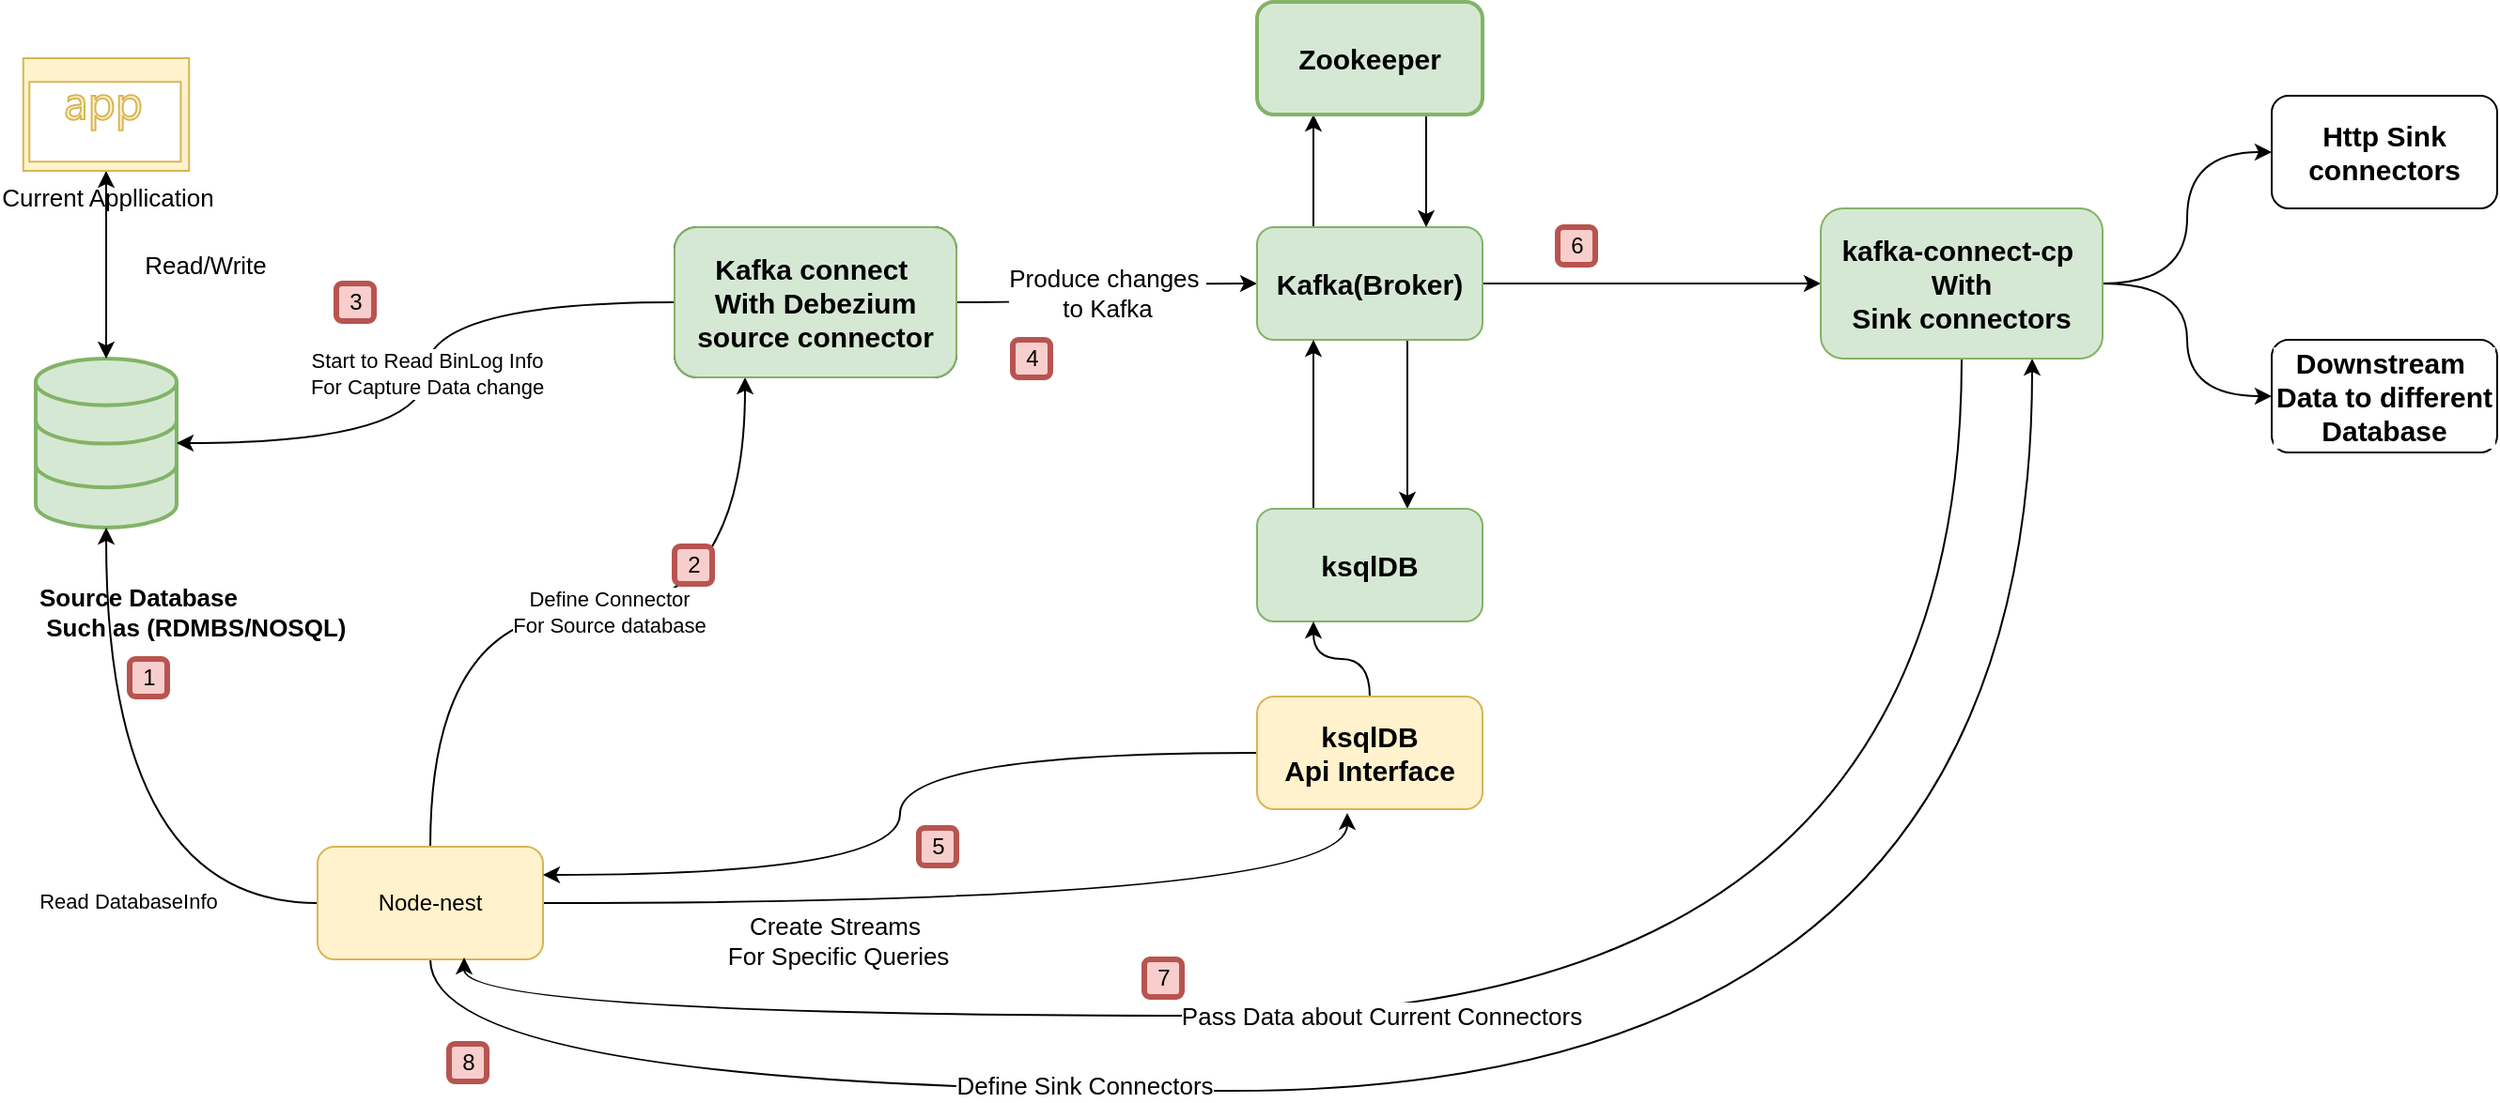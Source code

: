 <mxfile version="13.10.0" type="device"><diagram id="x8tbihMZdHFUPu1ADgfF" name="Page-1"><mxGraphModel dx="1673" dy="2034" grid="1" gridSize="10" guides="1" tooltips="1" connect="1" arrows="1" fold="1" page="1" pageScale="1" pageWidth="850" pageHeight="1100" math="0" shadow="0"><root><mxCell id="0"/><mxCell id="1" parent="0"/><mxCell id="2nk--dIM-fLhcLodJtja-13" value="" style="edgeStyle=orthogonalEdgeStyle;orthogonalLoop=1;jettySize=auto;html=1;fontSize=13;entryX=0.5;entryY=1;entryDx=0;entryDy=0;entryPerimeter=0;curved=1;" parent="1" source="2nk--dIM-fLhcLodJtja-6" target="2nk--dIM-fLhcLodJtja-15" edge="1"><mxGeometry relative="1" as="geometry"><mxPoint x="90" y="-1010" as="targetPoint"/></mxGeometry></mxCell><mxCell id="2nk--dIM-fLhcLodJtja-6" value="Source Database&lt;br style=&quot;font-size: 13px;&quot;&gt;&amp;nbsp;Such as (RDMBS/NOSQL)" style="html=1;verticalLabelPosition=bottom;align=left;labelBackgroundColor=#ffffff;verticalAlign=middle;strokeWidth=2;shadow=0;dashed=0;shape=mxgraph.ios7.icons.data;fontStyle=1;fontSize=13;fillColor=#d5e8d4;strokeColor=#82b366;rounded=1;" parent="1" vertex="1"><mxGeometry x="50" y="-880" width="75" height="90" as="geometry"/></mxCell><mxCell id="2nk--dIM-fLhcLodJtja-18" value="Produce changes&amp;nbsp;&lt;br&gt;to Kafka" style="edgeStyle=orthogonalEdgeStyle;orthogonalLoop=1;jettySize=auto;html=1;fontSize=13;curved=1;" parent="1" source="2nk--dIM-fLhcLodJtja-10" target="2nk--dIM-fLhcLodJtja-17" edge="1"><mxGeometry relative="1" as="geometry"/></mxCell><mxCell id="-4mZIVXLwlduamPzlG5h-12" value="Start to Read BinLog Info&lt;br&gt;For Capture Data change" style="edgeStyle=orthogonalEdgeStyle;orthogonalLoop=1;jettySize=auto;html=1;curved=1;" edge="1" parent="1" source="2nk--dIM-fLhcLodJtja-10" target="2nk--dIM-fLhcLodJtja-6"><mxGeometry relative="1" as="geometry"/></mxCell><mxCell id="2nk--dIM-fLhcLodJtja-10" value="Kafka connect&amp;nbsp;&lt;br&gt;With Debezium&lt;br&gt;source connector" style="whiteSpace=wrap;html=1;shadow=0;dashed=0;verticalAlign=middle;strokeWidth=1;labelBackgroundColor=#ffffff;fontStyle=1;fontSize=15;rounded=1;" parent="1" vertex="1"><mxGeometry x="390" y="-950" width="150" height="80" as="geometry"/></mxCell><mxCell id="2nk--dIM-fLhcLodJtja-16" style="edgeStyle=orthogonalEdgeStyle;orthogonalLoop=1;jettySize=auto;html=1;fontSize=13;curved=1;" parent="1" source="2nk--dIM-fLhcLodJtja-15" target="2nk--dIM-fLhcLodJtja-6" edge="1"><mxGeometry relative="1" as="geometry"/></mxCell><mxCell id="2nk--dIM-fLhcLodJtja-15" value="Current Appllication" style="aspect=fixed;pointerEvents=1;shadow=0;dashed=0;html=1;strokeColor=#d6b656;labelPosition=center;verticalLabelPosition=bottom;verticalAlign=top;align=center;shape=mxgraph.mscae.enterprise.application;fontSize=13;fillColor=#fff2cc;rounded=1;" parent="1" vertex="1"><mxGeometry x="43.38" y="-1040" width="88.24" height="60" as="geometry"/></mxCell><mxCell id="-4mZIVXLwlduamPzlG5h-18" style="edgeStyle=orthogonalEdgeStyle;orthogonalLoop=1;jettySize=auto;html=1;exitX=0.25;exitY=0;exitDx=0;exitDy=0;entryX=0.25;entryY=1;entryDx=0;entryDy=0;curved=1;" edge="1" parent="1" source="2nk--dIM-fLhcLodJtja-17" target="2nk--dIM-fLhcLodJtja-19"><mxGeometry relative="1" as="geometry"/></mxCell><mxCell id="-4mZIVXLwlduamPzlG5h-24" value="" style="edgeStyle=orthogonalEdgeStyle;orthogonalLoop=1;jettySize=auto;html=1;fontSize=13;curved=1;" edge="1" parent="1" source="2nk--dIM-fLhcLodJtja-17" target="-4mZIVXLwlduamPzlG5h-23"><mxGeometry relative="1" as="geometry"><Array as="points"><mxPoint x="780" y="-860"/><mxPoint x="780" y="-860"/></Array></mxGeometry></mxCell><mxCell id="-4mZIVXLwlduamPzlG5h-35" style="edgeStyle=orthogonalEdgeStyle;orthogonalLoop=1;jettySize=auto;html=1;entryX=0;entryY=0.5;entryDx=0;entryDy=0;fontSize=13;curved=1;" edge="1" parent="1" source="2nk--dIM-fLhcLodJtja-17" target="-4mZIVXLwlduamPzlG5h-34"><mxGeometry relative="1" as="geometry"/></mxCell><mxCell id="2nk--dIM-fLhcLodJtja-17" value="Kafka(Broker)" style="whiteSpace=wrap;html=1;shadow=0;dashed=0;fontSize=15;fontStyle=1;strokeWidth=1;labelBackgroundColor=none;fillColor=#d5e8d4;strokeColor=#82b366;rounded=1;" parent="1" vertex="1"><mxGeometry x="700" y="-950" width="120" height="60" as="geometry"/></mxCell><mxCell id="-4mZIVXLwlduamPzlG5h-19" style="edgeStyle=orthogonalEdgeStyle;orthogonalLoop=1;jettySize=auto;html=1;exitX=0.75;exitY=1;exitDx=0;exitDy=0;entryX=0.75;entryY=0;entryDx=0;entryDy=0;curved=1;" edge="1" parent="1" source="2nk--dIM-fLhcLodJtja-19" target="2nk--dIM-fLhcLodJtja-17"><mxGeometry relative="1" as="geometry"/></mxCell><mxCell id="2nk--dIM-fLhcLodJtja-19" value="Zookeeper" style="whiteSpace=wrap;html=1;shadow=0;dashed=0;fontSize=15;fontStyle=1;strokeWidth=2;labelBackgroundColor=none;fillColor=#d5e8d4;strokeColor=#82b366;rounded=1;" parent="1" vertex="1"><mxGeometry x="700" y="-1070" width="120" height="60" as="geometry"/></mxCell><mxCell id="-4mZIVXLwlduamPzlG5h-6" style="edgeStyle=orthogonalEdgeStyle;orthogonalLoop=1;jettySize=auto;html=1;exitX=0;exitY=0.5;exitDx=0;exitDy=0;curved=1;" edge="1" parent="1" source="-4mZIVXLwlduamPzlG5h-20" target="2nk--dIM-fLhcLodJtja-6"><mxGeometry relative="1" as="geometry"><mxPoint x="180" y="-630" as="sourcePoint"/></mxGeometry></mxCell><mxCell id="-4mZIVXLwlduamPzlG5h-8" value="Read DatabaseInfo" style="edgeLabel;html=1;align=center;verticalAlign=middle;resizable=0;points=[];rounded=1;" vertex="1" connectable="0" parent="-4mZIVXLwlduamPzlG5h-6"><mxGeometry x="-0.354" y="-1" relative="1" as="geometry"><mxPoint as="offset"/></mxGeometry></mxCell><mxCell id="-4mZIVXLwlduamPzlG5h-10" style="edgeStyle=orthogonalEdgeStyle;orthogonalLoop=1;jettySize=auto;html=1;entryX=0.25;entryY=1;entryDx=0;entryDy=0;exitX=0.5;exitY=0;exitDx=0;exitDy=0;curved=1;" edge="1" parent="1" source="-4mZIVXLwlduamPzlG5h-20" target="2nk--dIM-fLhcLodJtja-10"><mxGeometry relative="1" as="geometry"><mxPoint x="300" y="-630" as="sourcePoint"/></mxGeometry></mxCell><mxCell id="-4mZIVXLwlduamPzlG5h-11" value="Define Connector &lt;br&gt;For Source database" style="edgeLabel;html=1;align=center;verticalAlign=middle;resizable=0;points=[];rounded=1;" vertex="1" connectable="0" parent="-4mZIVXLwlduamPzlG5h-10"><mxGeometry x="0.046" relative="1" as="geometry"><mxPoint x="1" as="offset"/></mxGeometry></mxCell><mxCell id="-4mZIVXLwlduamPzlG5h-14" value="1" style="text;html=1;align=center;verticalAlign=middle;resizable=0;points=[];autosize=1;fillColor=#f8cecc;strokeColor=#b85450;strokeWidth=3;rounded=1;" vertex="1" parent="1"><mxGeometry x="100" y="-720" width="20" height="20" as="geometry"/></mxCell><mxCell id="-4mZIVXLwlduamPzlG5h-15" value="2" style="text;html=1;align=center;verticalAlign=middle;resizable=0;points=[];autosize=1;fillColor=#f8cecc;strokeColor=#b85450;strokeWidth=3;rounded=1;" vertex="1" parent="1"><mxGeometry x="390" y="-780" width="20" height="20" as="geometry"/></mxCell><mxCell id="-4mZIVXLwlduamPzlG5h-16" value="3" style="text;html=1;align=center;verticalAlign=middle;resizable=0;points=[];autosize=1;fillColor=#f8cecc;strokeColor=#b85450;strokeWidth=3;rounded=1;" vertex="1" parent="1"><mxGeometry x="210" y="-920" width="20" height="20" as="geometry"/></mxCell><mxCell id="-4mZIVXLwlduamPzlG5h-17" value="4" style="text;html=1;align=center;verticalAlign=middle;resizable=0;points=[];autosize=1;fillColor=#f8cecc;strokeColor=#b85450;strokeWidth=3;rounded=1;" vertex="1" parent="1"><mxGeometry x="570" y="-890" width="20" height="20" as="geometry"/></mxCell><mxCell id="-4mZIVXLwlduamPzlG5h-26" style="edgeStyle=orthogonalEdgeStyle;orthogonalLoop=1;jettySize=auto;html=1;fontSize=13;entryX=0.4;entryY=1.033;entryDx=0;entryDy=0;entryPerimeter=0;curved=1;" edge="1" parent="1" source="-4mZIVXLwlduamPzlG5h-20" target="-4mZIVXLwlduamPzlG5h-30"><mxGeometry relative="1" as="geometry"><mxPoint x="747" y="-660" as="targetPoint"/></mxGeometry></mxCell><mxCell id="-4mZIVXLwlduamPzlG5h-27" value="Create Streams&lt;br&gt;&amp;nbsp;For Specific Queries" style="edgeLabel;html=1;align=center;verticalAlign=middle;resizable=0;points=[];fontSize=13;rounded=1;" vertex="1" connectable="0" parent="-4mZIVXLwlduamPzlG5h-26"><mxGeometry x="-0.356" y="2" relative="1" as="geometry"><mxPoint x="1" y="22" as="offset"/></mxGeometry></mxCell><mxCell id="-4mZIVXLwlduamPzlG5h-46" style="edgeStyle=orthogonalEdgeStyle;orthogonalLoop=1;jettySize=auto;html=1;entryX=0.75;entryY=1;entryDx=0;entryDy=0;fontSize=13;fontColor=#000000;curved=1;" edge="1" parent="1" source="-4mZIVXLwlduamPzlG5h-20" target="-4mZIVXLwlduamPzlG5h-34"><mxGeometry relative="1" as="geometry"><Array as="points"><mxPoint x="260" y="-490"/><mxPoint x="1113" y="-490"/></Array></mxGeometry></mxCell><mxCell id="-4mZIVXLwlduamPzlG5h-48" value="Define Sink Connectors" style="edgeLabel;html=1;align=center;verticalAlign=middle;resizable=0;points=[];fontSize=13;fontColor=#000000;rounded=1;" vertex="1" connectable="0" parent="-4mZIVXLwlduamPzlG5h-46"><mxGeometry x="-0.363" y="3" relative="1" as="geometry"><mxPoint as="offset"/></mxGeometry></mxCell><mxCell id="-4mZIVXLwlduamPzlG5h-20" value="Node-nest" style="whiteSpace=wrap;html=1;fillColor=#fff2cc;strokeColor=#d6b656;rounded=1;" vertex="1" parent="1"><mxGeometry x="200" y="-620" width="120" height="60" as="geometry"/></mxCell><mxCell id="-4mZIVXLwlduamPzlG5h-21" value="Kafka connect&amp;nbsp;&lt;br&gt;With Debezium&lt;br&gt;source connector" style="whiteSpace=wrap;html=1;shadow=0;dashed=0;verticalAlign=middle;strokeWidth=1;labelBackgroundColor=none;fontStyle=1;fontSize=15;fillColor=#d5e8d4;strokeColor=#82b366;rounded=1;" vertex="1" parent="1"><mxGeometry x="390" y="-950" width="150" height="80" as="geometry"/></mxCell><mxCell id="-4mZIVXLwlduamPzlG5h-22" value="Read/Write" style="text;html=1;align=center;verticalAlign=middle;resizable=0;points=[];autosize=1;fontSize=13;rounded=1;" vertex="1" parent="1"><mxGeometry x="100" y="-940" width="80" height="20" as="geometry"/></mxCell><mxCell id="-4mZIVXLwlduamPzlG5h-25" style="edgeStyle=orthogonalEdgeStyle;orthogonalLoop=1;jettySize=auto;html=1;exitX=0.25;exitY=0;exitDx=0;exitDy=0;entryX=0.25;entryY=1;entryDx=0;entryDy=0;fontSize=13;curved=1;" edge="1" parent="1" source="-4mZIVXLwlduamPzlG5h-23" target="2nk--dIM-fLhcLodJtja-17"><mxGeometry relative="1" as="geometry"/></mxCell><mxCell id="-4mZIVXLwlduamPzlG5h-23" value="ksqlDB" style="whiteSpace=wrap;html=1;shadow=0;dashed=0;fontSize=15;fontStyle=1;strokeWidth=1;labelBackgroundColor=none;fillColor=#d5e8d4;strokeColor=#82b366;rounded=1;" vertex="1" parent="1"><mxGeometry x="700" y="-800" width="120" height="60" as="geometry"/></mxCell><mxCell id="-4mZIVXLwlduamPzlG5h-31" style="edgeStyle=orthogonalEdgeStyle;orthogonalLoop=1;jettySize=auto;html=1;entryX=0.25;entryY=1;entryDx=0;entryDy=0;fontSize=13;curved=1;" edge="1" parent="1" source="-4mZIVXLwlduamPzlG5h-30" target="-4mZIVXLwlduamPzlG5h-23"><mxGeometry relative="1" as="geometry"/></mxCell><mxCell id="-4mZIVXLwlduamPzlG5h-42" style="edgeStyle=orthogonalEdgeStyle;orthogonalLoop=1;jettySize=auto;html=1;entryX=1;entryY=0.25;entryDx=0;entryDy=0;fontSize=13;curved=1;" edge="1" parent="1" source="-4mZIVXLwlduamPzlG5h-30" target="-4mZIVXLwlduamPzlG5h-20"><mxGeometry relative="1" as="geometry"/></mxCell><mxCell id="-4mZIVXLwlduamPzlG5h-30" value="ksqlDB&lt;br&gt;Api Interface" style="whiteSpace=wrap;html=1;shadow=0;dashed=0;fontSize=15;fontStyle=1;strokeWidth=1;labelBackgroundColor=none;fillColor=#fff2cc;strokeColor=#d6b656;rounded=1;" vertex="1" parent="1"><mxGeometry x="700" y="-700" width="120" height="60" as="geometry"/></mxCell><mxCell id="-4mZIVXLwlduamPzlG5h-33" value="5" style="text;html=1;align=center;verticalAlign=middle;resizable=0;points=[];autosize=1;fillColor=#f8cecc;strokeColor=#b85450;strokeWidth=3;rounded=1;" vertex="1" parent="1"><mxGeometry x="520" y="-630" width="20" height="20" as="geometry"/></mxCell><mxCell id="-4mZIVXLwlduamPzlG5h-39" value="" style="edgeStyle=orthogonalEdgeStyle;orthogonalLoop=1;jettySize=auto;html=1;fontSize=13;curved=1;" edge="1" parent="1" source="-4mZIVXLwlduamPzlG5h-34" target="-4mZIVXLwlduamPzlG5h-38"><mxGeometry relative="1" as="geometry"/></mxCell><mxCell id="-4mZIVXLwlduamPzlG5h-41" value="" style="edgeStyle=orthogonalEdgeStyle;orthogonalLoop=1;jettySize=auto;html=1;fontSize=13;curved=1;" edge="1" parent="1" source="-4mZIVXLwlduamPzlG5h-34" target="-4mZIVXLwlduamPzlG5h-40"><mxGeometry relative="1" as="geometry"/></mxCell><mxCell id="-4mZIVXLwlduamPzlG5h-47" style="edgeStyle=orthogonalEdgeStyle;orthogonalLoop=1;jettySize=auto;html=1;entryX=0.65;entryY=0.983;entryDx=0;entryDy=0;entryPerimeter=0;fontSize=13;fontColor=#000000;curved=1;" edge="1" parent="1" source="-4mZIVXLwlduamPzlG5h-34" target="-4mZIVXLwlduamPzlG5h-20"><mxGeometry relative="1" as="geometry"><Array as="points"><mxPoint x="1075" y="-530"/><mxPoint x="278" y="-530"/></Array></mxGeometry></mxCell><mxCell id="-4mZIVXLwlduamPzlG5h-49" value="Pass Data about Current Connectors" style="edgeLabel;html=1;align=center;verticalAlign=middle;resizable=0;points=[];fontSize=13;fontColor=#000000;rounded=1;" vertex="1" connectable="0" parent="-4mZIVXLwlduamPzlG5h-47"><mxGeometry x="0.119" relative="1" as="geometry"><mxPoint as="offset"/></mxGeometry></mxCell><mxCell id="-4mZIVXLwlduamPzlG5h-34" value="kafka-connect-cp&amp;nbsp;&lt;br&gt;With Sink&amp;nbsp;connectors" style="whiteSpace=wrap;html=1;shadow=0;dashed=0;verticalAlign=middle;strokeWidth=1;labelBackgroundColor=none;fontStyle=1;fontSize=15;fillColor=#d5e8d4;strokeColor=#82b366;rounded=1;" vertex="1" parent="1"><mxGeometry x="1000" y="-960" width="150" height="80" as="geometry"/></mxCell><mxCell id="-4mZIVXLwlduamPzlG5h-37" value="6" style="text;html=1;align=center;verticalAlign=middle;resizable=0;points=[];autosize=1;fillColor=#f8cecc;strokeColor=#b85450;strokeWidth=3;rounded=1;" vertex="1" parent="1"><mxGeometry x="860" y="-950" width="20" height="20" as="geometry"/></mxCell><mxCell id="-4mZIVXLwlduamPzlG5h-38" value="Downstream&amp;nbsp;&lt;br&gt;Data to different Database" style="whiteSpace=wrap;html=1;shadow=0;dashed=0;fontSize=15;fontStyle=1;strokeWidth=1;labelBackgroundColor=#ffffff;rounded=1;" vertex="1" parent="1"><mxGeometry x="1240" y="-890" width="120" height="60" as="geometry"/></mxCell><mxCell id="-4mZIVXLwlduamPzlG5h-40" value="Http Sink connectors" style="whiteSpace=wrap;html=1;shadow=0;dashed=0;fontSize=15;fontStyle=1;strokeWidth=1;labelBackgroundColor=#ffffff;rounded=1;" vertex="1" parent="1"><mxGeometry x="1240" y="-1020" width="120" height="60" as="geometry"/></mxCell><mxCell id="-4mZIVXLwlduamPzlG5h-50" value="8" style="text;html=1;align=center;verticalAlign=middle;resizable=0;points=[];autosize=1;fillColor=#f8cecc;strokeColor=#b85450;strokeWidth=3;rounded=1;" vertex="1" parent="1"><mxGeometry x="270" y="-515" width="20" height="20" as="geometry"/></mxCell><mxCell id="-4mZIVXLwlduamPzlG5h-51" value="7" style="text;html=1;align=center;verticalAlign=middle;resizable=0;points=[];autosize=1;fillColor=#f8cecc;strokeColor=#b85450;strokeWidth=3;rounded=1;" vertex="1" parent="1"><mxGeometry x="640" y="-560" width="20" height="20" as="geometry"/></mxCell></root></mxGraphModel></diagram></mxfile>
